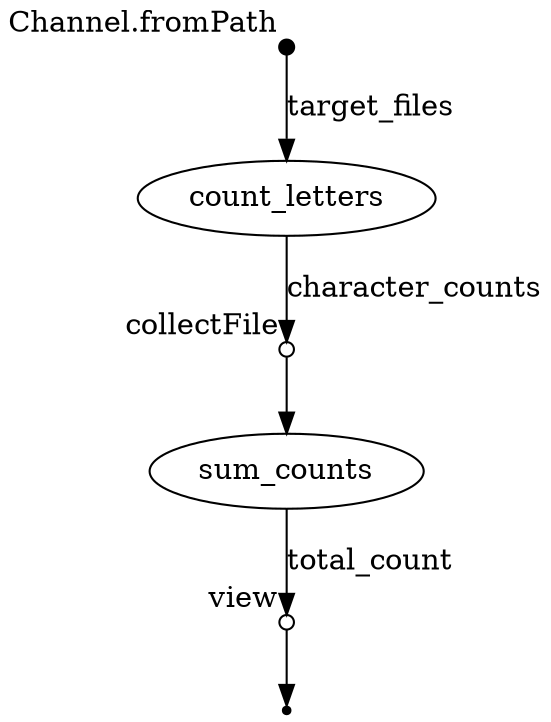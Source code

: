 digraph "dag" {
p0 [shape=point,label="",fixedsize=true,width=0.1,xlabel="Channel.fromPath"];
p1 [label="count_letters"];
p0 -> p1 [label="target_files"];

p1 [label="count_letters"];
p2 [shape=circle,label="",fixedsize=true,width=0.1,xlabel="collectFile"];
p1 -> p2 [label="character_counts"];

p2 [shape=circle,label="",fixedsize=true,width=0.1,xlabel="collectFile"];
p3 [label="sum_counts"];
p2 -> p3;

p3 [label="sum_counts"];
p4 [shape=circle,label="",fixedsize=true,width=0.1,xlabel="view"];
p3 -> p4 [label="total_count"];

p4 [shape=circle,label="",fixedsize=true,width=0.1,xlabel="view"];
p5 [shape=point];
p4 -> p5;

}
